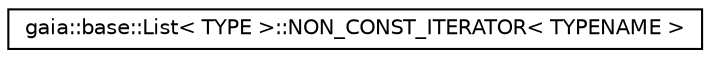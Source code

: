 digraph G
{
  edge [fontname="Helvetica",fontsize="10",labelfontname="Helvetica",labelfontsize="10"];
  node [fontname="Helvetica",fontsize="10",shape=record];
  rankdir=LR;
  Node1 [label="gaia::base::List\< TYPE \>::NON_CONST_ITERATOR\< TYPENAME \>",height=0.2,width=0.4,color="black", fillcolor="white", style="filled",URL="$d7/dcb/structgaia_1_1base_1_1_list_1_1_n_o_n___c_o_n_s_t___i_t_e_r_a_t_o_r.html",tooltip="Iterator structure for non-const list iterator."];
}
